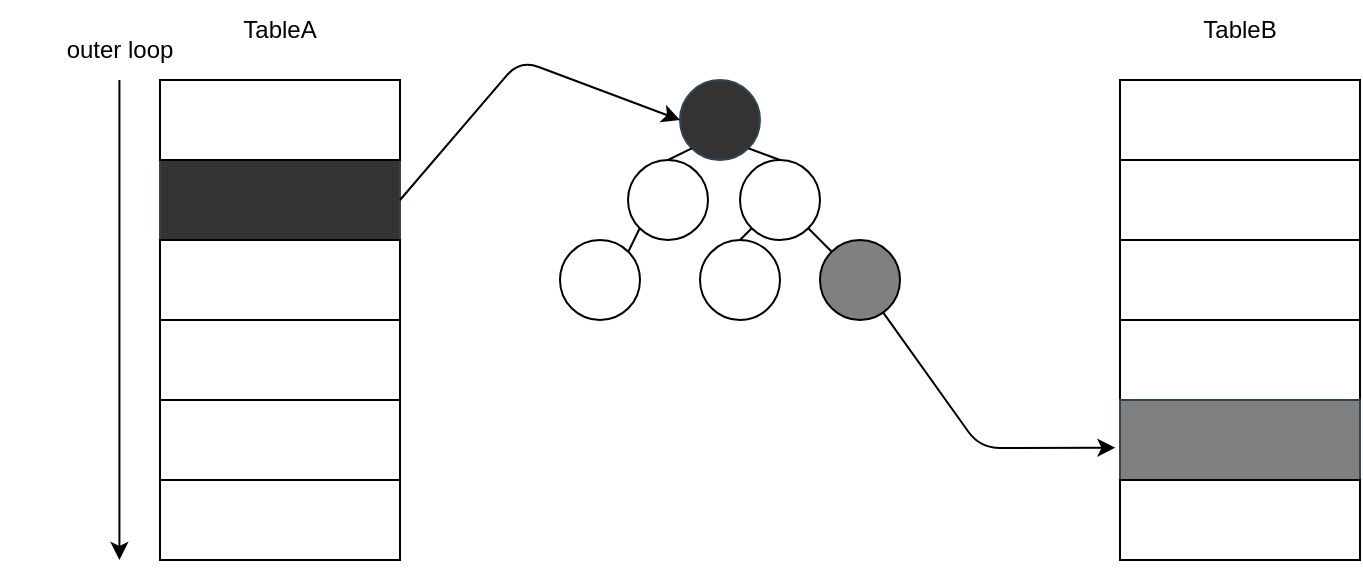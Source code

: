 <mxfile>
    <diagram name="ページ2" id="L2aK83h6PmSw99CUh6n0">
        <mxGraphModel dx="888" dy="768" grid="1" gridSize="10" guides="1" tooltips="1" connect="1" arrows="1" fold="1" page="1" pageScale="1" pageWidth="827" pageHeight="1169" background="#FFFFFF" math="0" shadow="0">
            <root>
                <mxCell id="bX9UhIDXVJmMIsfEnbul-0"/>
                <mxCell id="bX9UhIDXVJmMIsfEnbul-1" parent="bX9UhIDXVJmMIsfEnbul-0"/>
                <mxCell id="bX9UhIDXVJmMIsfEnbul-2" value="" style="rounded=0;whiteSpace=wrap;html=1;fillColor=#333333;fontColor=#ffffff;strokeColor=#314354;" parent="bX9UhIDXVJmMIsfEnbul-1" vertex="1">
                    <mxGeometry x="160" y="160" width="120" height="40" as="geometry"/>
                </mxCell>
                <mxCell id="bX9UhIDXVJmMIsfEnbul-3" value="" style="rounded=0;whiteSpace=wrap;html=1;" parent="bX9UhIDXVJmMIsfEnbul-1" vertex="1">
                    <mxGeometry x="160" y="200" width="120" height="40" as="geometry"/>
                </mxCell>
                <mxCell id="bX9UhIDXVJmMIsfEnbul-4" value="" style="rounded=0;whiteSpace=wrap;html=1;" parent="bX9UhIDXVJmMIsfEnbul-1" vertex="1">
                    <mxGeometry x="160" y="240" width="120" height="40" as="geometry"/>
                </mxCell>
                <mxCell id="bX9UhIDXVJmMIsfEnbul-5" value="" style="rounded=0;whiteSpace=wrap;html=1;" parent="bX9UhIDXVJmMIsfEnbul-1" vertex="1">
                    <mxGeometry x="160" y="280" width="120" height="40" as="geometry"/>
                </mxCell>
                <mxCell id="bX9UhIDXVJmMIsfEnbul-6" value="" style="rounded=0;whiteSpace=wrap;html=1;" parent="bX9UhIDXVJmMIsfEnbul-1" vertex="1">
                    <mxGeometry x="160" y="120" width="120" height="40" as="geometry"/>
                </mxCell>
                <mxCell id="bX9UhIDXVJmMIsfEnbul-7" value="" style="rounded=0;whiteSpace=wrap;html=1;" parent="bX9UhIDXVJmMIsfEnbul-1" vertex="1">
                    <mxGeometry x="160" y="320" width="120" height="40" as="geometry"/>
                </mxCell>
                <mxCell id="bX9UhIDXVJmMIsfEnbul-8" value="" style="rounded=0;whiteSpace=wrap;html=1;" parent="bX9UhIDXVJmMIsfEnbul-1" vertex="1">
                    <mxGeometry x="640" y="120" width="120" height="40" as="geometry"/>
                </mxCell>
                <mxCell id="bX9UhIDXVJmMIsfEnbul-9" value="" style="rounded=0;whiteSpace=wrap;html=1;" parent="bX9UhIDXVJmMIsfEnbul-1" vertex="1">
                    <mxGeometry x="640" y="200" width="120" height="40" as="geometry"/>
                </mxCell>
                <mxCell id="bX9UhIDXVJmMIsfEnbul-10" value="" style="rounded=0;whiteSpace=wrap;html=1;" parent="bX9UhIDXVJmMIsfEnbul-1" vertex="1">
                    <mxGeometry x="640" y="240" width="120" height="40" as="geometry"/>
                </mxCell>
                <mxCell id="bX9UhIDXVJmMIsfEnbul-11" value="" style="rounded=0;whiteSpace=wrap;html=1;fillColor=#808080;fontColor=#ffffff;strokeColor=#314354;" parent="bX9UhIDXVJmMIsfEnbul-1" vertex="1">
                    <mxGeometry x="640" y="280" width="120" height="40" as="geometry"/>
                </mxCell>
                <mxCell id="bX9UhIDXVJmMIsfEnbul-12" value="" style="rounded=0;whiteSpace=wrap;html=1;" parent="bX9UhIDXVJmMIsfEnbul-1" vertex="1">
                    <mxGeometry x="640" y="320" width="120" height="40" as="geometry"/>
                </mxCell>
                <mxCell id="bX9UhIDXVJmMIsfEnbul-13" value="" style="rounded=0;whiteSpace=wrap;html=1;" parent="bX9UhIDXVJmMIsfEnbul-1" vertex="1">
                    <mxGeometry x="640" y="160" width="120" height="40" as="geometry"/>
                </mxCell>
                <mxCell id="bX9UhIDXVJmMIsfEnbul-14" value="TableA" style="text;html=1;strokeColor=none;fillColor=none;align=center;verticalAlign=middle;whiteSpace=wrap;rounded=0;" parent="bX9UhIDXVJmMIsfEnbul-1" vertex="1">
                    <mxGeometry x="160" y="80" width="120" height="30" as="geometry"/>
                </mxCell>
                <mxCell id="bX9UhIDXVJmMIsfEnbul-15" value="TableB" style="text;html=1;strokeColor=none;fillColor=none;align=center;verticalAlign=middle;whiteSpace=wrap;rounded=0;" parent="bX9UhIDXVJmMIsfEnbul-1" vertex="1">
                    <mxGeometry x="640" y="80" width="120" height="30" as="geometry"/>
                </mxCell>
                <mxCell id="LzzGlI5VplWi52My5vfw-0" value="" style="ellipse;whiteSpace=wrap;html=1;aspect=fixed;strokeColor=#314354;fillColor=#333333;fontColor=#ffffff;" parent="bX9UhIDXVJmMIsfEnbul-1" vertex="1">
                    <mxGeometry x="420" y="120" width="40" height="40" as="geometry"/>
                </mxCell>
                <mxCell id="LzzGlI5VplWi52My5vfw-1" value="" style="endArrow=none;html=1;entryX=0;entryY=1;entryDx=0;entryDy=0;exitX=0.5;exitY=0;exitDx=0;exitDy=0;" parent="bX9UhIDXVJmMIsfEnbul-1" source="LzzGlI5VplWi52My5vfw-3" target="LzzGlI5VplWi52My5vfw-0" edge="1">
                    <mxGeometry width="50" height="50" relative="1" as="geometry">
                        <mxPoint x="410" y="170" as="sourcePoint"/>
                        <mxPoint x="420" y="160" as="targetPoint"/>
                    </mxGeometry>
                </mxCell>
                <mxCell id="LzzGlI5VplWi52My5vfw-3" value="" style="ellipse;whiteSpace=wrap;html=1;aspect=fixed;" parent="bX9UhIDXVJmMIsfEnbul-1" vertex="1">
                    <mxGeometry x="394" y="160" width="40" height="40" as="geometry"/>
                </mxCell>
                <mxCell id="LzzGlI5VplWi52My5vfw-4" value="" style="ellipse;whiteSpace=wrap;html=1;aspect=fixed;" parent="bX9UhIDXVJmMIsfEnbul-1" vertex="1">
                    <mxGeometry x="450" y="160" width="40" height="40" as="geometry"/>
                </mxCell>
                <mxCell id="LzzGlI5VplWi52My5vfw-5" value="" style="endArrow=none;html=1;exitX=1;exitY=1;exitDx=0;exitDy=0;entryX=0.5;entryY=0;entryDx=0;entryDy=0;" parent="bX9UhIDXVJmMIsfEnbul-1" source="LzzGlI5VplWi52My5vfw-0" target="LzzGlI5VplWi52My5vfw-4" edge="1">
                    <mxGeometry width="50" height="50" relative="1" as="geometry">
                        <mxPoint x="454.14" y="175.86" as="sourcePoint"/>
                        <mxPoint x="460" y="160" as="targetPoint"/>
                        <Array as="points"/>
                    </mxGeometry>
                </mxCell>
                <mxCell id="LzzGlI5VplWi52My5vfw-6" value="" style="ellipse;whiteSpace=wrap;html=1;aspect=fixed;" parent="bX9UhIDXVJmMIsfEnbul-1" vertex="1">
                    <mxGeometry x="360" y="200" width="40" height="40" as="geometry"/>
                </mxCell>
                <mxCell id="LzzGlI5VplWi52My5vfw-7" value="" style="endArrow=none;html=1;entryX=0;entryY=1;entryDx=0;entryDy=0;exitX=1;exitY=0;exitDx=0;exitDy=0;" parent="bX9UhIDXVJmMIsfEnbul-1" source="LzzGlI5VplWi52My5vfw-6" target="LzzGlI5VplWi52My5vfw-3" edge="1">
                    <mxGeometry width="50" height="50" relative="1" as="geometry">
                        <mxPoint x="358.14" y="215.86" as="sourcePoint"/>
                        <mxPoint x="373.998" y="200.002" as="targetPoint"/>
                    </mxGeometry>
                </mxCell>
                <mxCell id="LzzGlI5VplWi52My5vfw-8" value="" style="ellipse;whiteSpace=wrap;html=1;aspect=fixed;fillColor=#808080;" parent="bX9UhIDXVJmMIsfEnbul-1" vertex="1">
                    <mxGeometry x="490" y="200" width="40" height="40" as="geometry"/>
                </mxCell>
                <mxCell id="LzzGlI5VplWi52My5vfw-9" value="" style="ellipse;whiteSpace=wrap;html=1;aspect=fixed;" parent="bX9UhIDXVJmMIsfEnbul-1" vertex="1">
                    <mxGeometry x="430" y="200" width="40" height="40" as="geometry"/>
                </mxCell>
                <mxCell id="LzzGlI5VplWi52My5vfw-10" value="" style="endArrow=none;html=1;exitX=0.5;exitY=0;exitDx=0;exitDy=0;entryX=0;entryY=1;entryDx=0;entryDy=0;" parent="bX9UhIDXVJmMIsfEnbul-1" source="LzzGlI5VplWi52My5vfw-9" target="LzzGlI5VplWi52My5vfw-4" edge="1">
                    <mxGeometry width="50" height="50" relative="1" as="geometry">
                        <mxPoint x="464.142" y="164.142" as="sourcePoint"/>
                        <mxPoint x="480" y="170" as="targetPoint"/>
                        <Array as="points"/>
                    </mxGeometry>
                </mxCell>
                <mxCell id="LzzGlI5VplWi52My5vfw-11" value="" style="endArrow=none;html=1;exitX=1;exitY=1;exitDx=0;exitDy=0;entryX=0;entryY=0;entryDx=0;entryDy=0;" parent="bX9UhIDXVJmMIsfEnbul-1" source="LzzGlI5VplWi52My5vfw-4" target="LzzGlI5VplWi52My5vfw-8" edge="1">
                    <mxGeometry width="50" height="50" relative="1" as="geometry">
                        <mxPoint x="474.142" y="174.142" as="sourcePoint"/>
                        <mxPoint x="490" y="180" as="targetPoint"/>
                        <Array as="points"/>
                    </mxGeometry>
                </mxCell>
                <mxCell id="LzzGlI5VplWi52My5vfw-18" value="" style="endArrow=classic;html=1;entryX=0;entryY=0.5;entryDx=0;entryDy=0;" parent="bX9UhIDXVJmMIsfEnbul-1" target="LzzGlI5VplWi52My5vfw-0" edge="1">
                    <mxGeometry width="50" height="50" relative="1" as="geometry">
                        <mxPoint x="280" y="180" as="sourcePoint"/>
                        <mxPoint x="330" y="130" as="targetPoint"/>
                        <Array as="points">
                            <mxPoint x="340" y="110"/>
                        </Array>
                    </mxGeometry>
                </mxCell>
                <mxCell id="LzzGlI5VplWi52My5vfw-19" value="" style="endArrow=classic;html=1;entryX=-0.019;entryY=0.596;entryDx=0;entryDy=0;entryPerimeter=0;" parent="bX9UhIDXVJmMIsfEnbul-1" source="LzzGlI5VplWi52My5vfw-8" target="bX9UhIDXVJmMIsfEnbul-11" edge="1">
                    <mxGeometry width="50" height="50" relative="1" as="geometry">
                        <mxPoint x="540" y="240" as="sourcePoint"/>
                        <mxPoint x="430" y="150" as="targetPoint"/>
                        <Array as="points">
                            <mxPoint x="570" y="304"/>
                        </Array>
                    </mxGeometry>
                </mxCell>
                <mxCell id="A_VSzT_pMiTw35RNBEE5-0" value="" style="endArrow=classic;html=1;" parent="bX9UhIDXVJmMIsfEnbul-1" edge="1">
                    <mxGeometry width="50" height="50" relative="1" as="geometry">
                        <mxPoint x="139.71" y="120" as="sourcePoint"/>
                        <mxPoint x="139.71" y="360" as="targetPoint"/>
                    </mxGeometry>
                </mxCell>
                <mxCell id="A_VSzT_pMiTw35RNBEE5-1" value="outer loop" style="text;html=1;strokeColor=none;fillColor=none;align=center;verticalAlign=middle;whiteSpace=wrap;rounded=0;" parent="bX9UhIDXVJmMIsfEnbul-1" vertex="1">
                    <mxGeometry x="80" y="90" width="120" height="30" as="geometry"/>
                </mxCell>
            </root>
        </mxGraphModel>
    </diagram>
</mxfile>